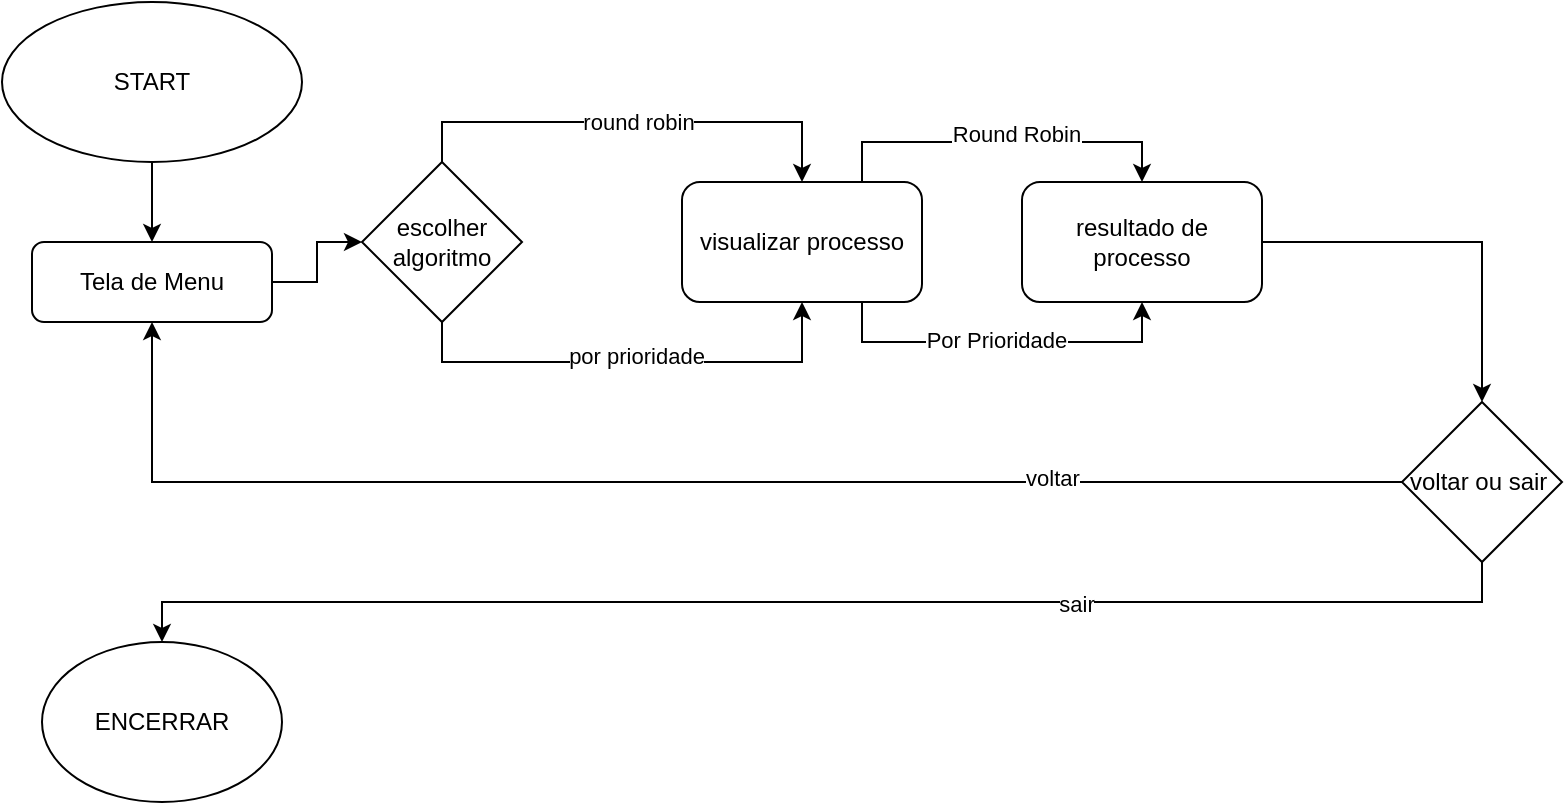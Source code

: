 <mxfile version="24.5.5" type="google">
  <diagram name="Page-1" id="CBuR2NEDtOzpSzhoBUt1">
    <mxGraphModel dx="1257" dy="609" grid="1" gridSize="10" guides="1" tooltips="1" connect="1" arrows="1" fold="1" page="0" pageScale="1" pageWidth="850" pageHeight="1100" math="0" shadow="0">
      <root>
        <mxCell id="0" />
        <mxCell id="1" parent="0" />
        <mxCell id="hGc7lbxoC25RZhSGfh4u-5" style="edgeStyle=orthogonalEdgeStyle;rounded=0;orthogonalLoop=1;jettySize=auto;html=1;exitX=0.5;exitY=1;exitDx=0;exitDy=0;" edge="1" parent="1" source="hGc7lbxoC25RZhSGfh4u-1" target="hGc7lbxoC25RZhSGfh4u-6">
          <mxGeometry relative="1" as="geometry">
            <mxPoint x="295" y="330" as="targetPoint" />
          </mxGeometry>
        </mxCell>
        <mxCell id="hGc7lbxoC25RZhSGfh4u-1" value="START" style="ellipse;whiteSpace=wrap;html=1;" vertex="1" parent="1">
          <mxGeometry x="220" y="210" width="150" height="80" as="geometry" />
        </mxCell>
        <mxCell id="hGc7lbxoC25RZhSGfh4u-7" style="edgeStyle=orthogonalEdgeStyle;rounded=0;orthogonalLoop=1;jettySize=auto;html=1;" edge="1" parent="1" source="hGc7lbxoC25RZhSGfh4u-6" target="hGc7lbxoC25RZhSGfh4u-8">
          <mxGeometry relative="1" as="geometry">
            <mxPoint x="440" y="330" as="targetPoint" />
          </mxGeometry>
        </mxCell>
        <mxCell id="hGc7lbxoC25RZhSGfh4u-6" value="Tela de Menu" style="rounded=1;whiteSpace=wrap;html=1;" vertex="1" parent="1">
          <mxGeometry x="235" y="330" width="120" height="40" as="geometry" />
        </mxCell>
        <mxCell id="hGc7lbxoC25RZhSGfh4u-10" style="edgeStyle=orthogonalEdgeStyle;rounded=0;orthogonalLoop=1;jettySize=auto;html=1;exitX=0.5;exitY=0;exitDx=0;exitDy=0;entryX=0.5;entryY=0;entryDx=0;entryDy=0;" edge="1" parent="1" source="hGc7lbxoC25RZhSGfh4u-8" target="hGc7lbxoC25RZhSGfh4u-18">
          <mxGeometry relative="1" as="geometry">
            <mxPoint x="620" y="280" as="targetPoint" />
          </mxGeometry>
        </mxCell>
        <mxCell id="hGc7lbxoC25RZhSGfh4u-29" value="round robin" style="edgeLabel;html=1;align=center;verticalAlign=middle;resizable=0;points=[];" vertex="1" connectable="0" parent="hGc7lbxoC25RZhSGfh4u-10">
          <mxGeometry x="0.026" relative="1" as="geometry">
            <mxPoint as="offset" />
          </mxGeometry>
        </mxCell>
        <mxCell id="hGc7lbxoC25RZhSGfh4u-12" style="edgeStyle=orthogonalEdgeStyle;rounded=0;orthogonalLoop=1;jettySize=auto;html=1;exitX=0.5;exitY=1;exitDx=0;exitDy=0;entryX=0.5;entryY=1;entryDx=0;entryDy=0;" edge="1" parent="1" source="hGc7lbxoC25RZhSGfh4u-8" target="hGc7lbxoC25RZhSGfh4u-18">
          <mxGeometry relative="1" as="geometry">
            <mxPoint x="520" y="400" as="targetPoint" />
          </mxGeometry>
        </mxCell>
        <mxCell id="hGc7lbxoC25RZhSGfh4u-30" value="por prioridade" style="edgeLabel;html=1;align=center;verticalAlign=middle;resizable=0;points=[];" vertex="1" connectable="0" parent="hGc7lbxoC25RZhSGfh4u-12">
          <mxGeometry x="0.017" y="3" relative="1" as="geometry">
            <mxPoint as="offset" />
          </mxGeometry>
        </mxCell>
        <mxCell id="hGc7lbxoC25RZhSGfh4u-8" value="escolher algoritmo" style="rhombus;whiteSpace=wrap;html=1;" vertex="1" parent="1">
          <mxGeometry x="400" y="290" width="80" height="80" as="geometry" />
        </mxCell>
        <mxCell id="hGc7lbxoC25RZhSGfh4u-19" style="edgeStyle=orthogonalEdgeStyle;rounded=0;orthogonalLoop=1;jettySize=auto;html=1;exitX=0.75;exitY=0;exitDx=0;exitDy=0;entryX=0.5;entryY=0;entryDx=0;entryDy=0;" edge="1" parent="1" source="hGc7lbxoC25RZhSGfh4u-18" target="hGc7lbxoC25RZhSGfh4u-20">
          <mxGeometry relative="1" as="geometry">
            <mxPoint x="780" y="280" as="targetPoint" />
          </mxGeometry>
        </mxCell>
        <mxCell id="hGc7lbxoC25RZhSGfh4u-33" value="Round Robin" style="edgeLabel;html=1;align=center;verticalAlign=middle;resizable=0;points=[];" vertex="1" connectable="0" parent="hGc7lbxoC25RZhSGfh4u-19">
          <mxGeometry x="0.078" y="4" relative="1" as="geometry">
            <mxPoint as="offset" />
          </mxGeometry>
        </mxCell>
        <mxCell id="hGc7lbxoC25RZhSGfh4u-21" style="edgeStyle=orthogonalEdgeStyle;rounded=0;orthogonalLoop=1;jettySize=auto;html=1;exitX=0.75;exitY=1;exitDx=0;exitDy=0;entryX=0.5;entryY=1;entryDx=0;entryDy=0;" edge="1" parent="1" source="hGc7lbxoC25RZhSGfh4u-18" target="hGc7lbxoC25RZhSGfh4u-20">
          <mxGeometry relative="1" as="geometry" />
        </mxCell>
        <mxCell id="hGc7lbxoC25RZhSGfh4u-34" value="Por Prioridade" style="edgeLabel;html=1;align=center;verticalAlign=middle;resizable=0;points=[];" vertex="1" connectable="0" parent="hGc7lbxoC25RZhSGfh4u-21">
          <mxGeometry x="-0.033" y="1" relative="1" as="geometry">
            <mxPoint as="offset" />
          </mxGeometry>
        </mxCell>
        <mxCell id="hGc7lbxoC25RZhSGfh4u-18" value="visualizar processo" style="rounded=1;whiteSpace=wrap;html=1;" vertex="1" parent="1">
          <mxGeometry x="560" y="300" width="120" height="60" as="geometry" />
        </mxCell>
        <mxCell id="hGc7lbxoC25RZhSGfh4u-22" style="edgeStyle=orthogonalEdgeStyle;rounded=0;orthogonalLoop=1;jettySize=auto;html=1;exitX=1;exitY=0.5;exitDx=0;exitDy=0;" edge="1" parent="1" source="hGc7lbxoC25RZhSGfh4u-20" target="hGc7lbxoC25RZhSGfh4u-23">
          <mxGeometry relative="1" as="geometry">
            <mxPoint x="960" y="420" as="targetPoint" />
          </mxGeometry>
        </mxCell>
        <mxCell id="hGc7lbxoC25RZhSGfh4u-20" value="resultado de processo" style="rounded=1;whiteSpace=wrap;html=1;" vertex="1" parent="1">
          <mxGeometry x="730" y="300" width="120" height="60" as="geometry" />
        </mxCell>
        <mxCell id="hGc7lbxoC25RZhSGfh4u-24" style="edgeStyle=orthogonalEdgeStyle;rounded=0;orthogonalLoop=1;jettySize=auto;html=1;entryX=0.5;entryY=1;entryDx=0;entryDy=0;" edge="1" parent="1" source="hGc7lbxoC25RZhSGfh4u-23" target="hGc7lbxoC25RZhSGfh4u-6">
          <mxGeometry relative="1" as="geometry" />
        </mxCell>
        <mxCell id="hGc7lbxoC25RZhSGfh4u-31" value="voltar" style="edgeLabel;html=1;align=center;verticalAlign=middle;resizable=0;points=[];" vertex="1" connectable="0" parent="hGc7lbxoC25RZhSGfh4u-24">
          <mxGeometry x="-0.503" y="-2" relative="1" as="geometry">
            <mxPoint as="offset" />
          </mxGeometry>
        </mxCell>
        <mxCell id="hGc7lbxoC25RZhSGfh4u-25" style="edgeStyle=orthogonalEdgeStyle;rounded=0;orthogonalLoop=1;jettySize=auto;html=1;exitX=0.5;exitY=1;exitDx=0;exitDy=0;" edge="1" parent="1" source="hGc7lbxoC25RZhSGfh4u-23" target="hGc7lbxoC25RZhSGfh4u-28">
          <mxGeometry relative="1" as="geometry">
            <mxPoint x="290" y="530" as="targetPoint" />
          </mxGeometry>
        </mxCell>
        <mxCell id="hGc7lbxoC25RZhSGfh4u-32" value="sair" style="edgeLabel;html=1;align=center;verticalAlign=middle;resizable=0;points=[];" vertex="1" connectable="0" parent="hGc7lbxoC25RZhSGfh4u-25">
          <mxGeometry x="-0.363" y="1" relative="1" as="geometry">
            <mxPoint as="offset" />
          </mxGeometry>
        </mxCell>
        <mxCell id="hGc7lbxoC25RZhSGfh4u-23" value="voltar ou sair&amp;nbsp;" style="rhombus;whiteSpace=wrap;html=1;" vertex="1" parent="1">
          <mxGeometry x="920" y="410" width="80" height="80" as="geometry" />
        </mxCell>
        <mxCell id="hGc7lbxoC25RZhSGfh4u-28" value="ENCERRAR" style="ellipse;whiteSpace=wrap;html=1;" vertex="1" parent="1">
          <mxGeometry x="240" y="530" width="120" height="80" as="geometry" />
        </mxCell>
      </root>
    </mxGraphModel>
  </diagram>
</mxfile>
